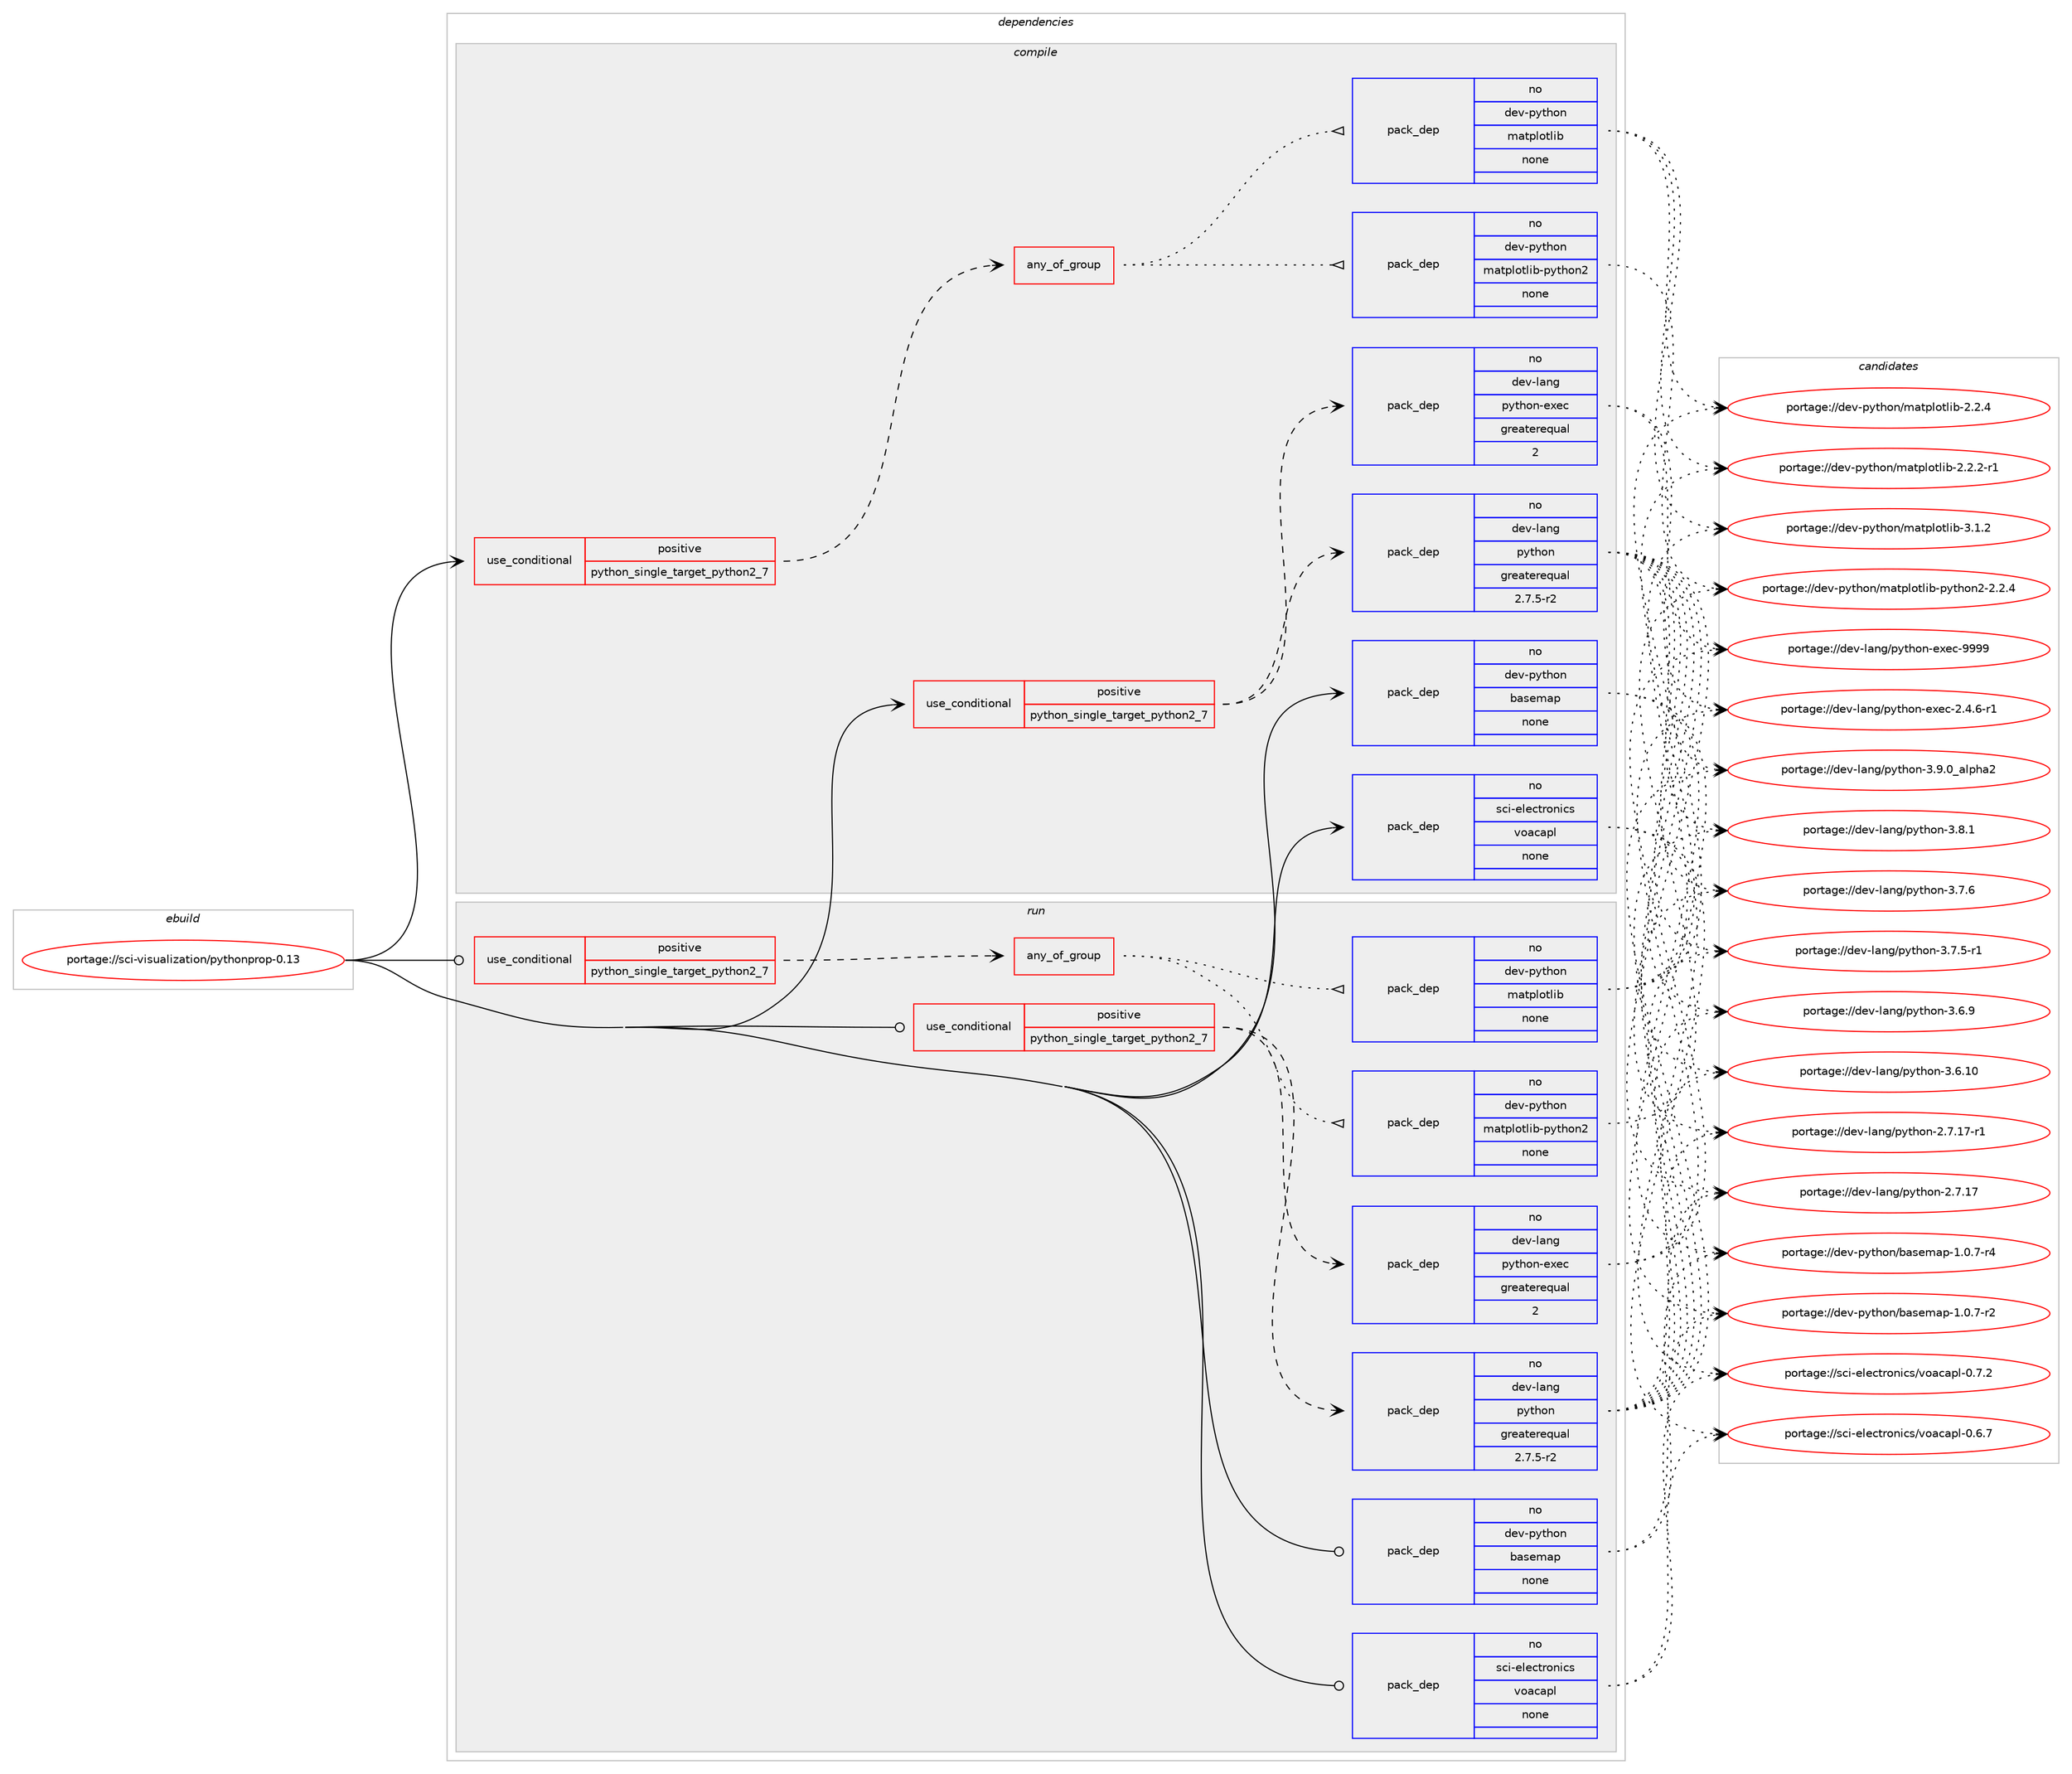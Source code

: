 digraph prolog {

# *************
# Graph options
# *************

newrank=true;
concentrate=true;
compound=true;
graph [rankdir=LR,fontname=Helvetica,fontsize=10,ranksep=1.5];#, ranksep=2.5, nodesep=0.2];
edge  [arrowhead=vee];
node  [fontname=Helvetica,fontsize=10];

# **********
# The ebuild
# **********

subgraph cluster_leftcol {
color=gray;
rank=same;
label=<<i>ebuild</i>>;
id [label="portage://sci-visualization/pythonprop-0.13", color=red, width=4, href="../sci-visualization/pythonprop-0.13.svg"];
}

# ****************
# The dependencies
# ****************

subgraph cluster_midcol {
color=gray;
label=<<i>dependencies</i>>;
subgraph cluster_compile {
fillcolor="#eeeeee";
style=filled;
label=<<i>compile</i>>;
subgraph cond13314 {
dependency71085 [label=<<TABLE BORDER="0" CELLBORDER="1" CELLSPACING="0" CELLPADDING="4"><TR><TD ROWSPAN="3" CELLPADDING="10">use_conditional</TD></TR><TR><TD>positive</TD></TR><TR><TD>python_single_target_python2_7</TD></TR></TABLE>>, shape=none, color=red];
subgraph any1242 {
dependency71086 [label=<<TABLE BORDER="0" CELLBORDER="1" CELLSPACING="0" CELLPADDING="4"><TR><TD CELLPADDING="10">any_of_group</TD></TR></TABLE>>, shape=none, color=red];subgraph pack56456 {
dependency71087 [label=<<TABLE BORDER="0" CELLBORDER="1" CELLSPACING="0" CELLPADDING="4" WIDTH="220"><TR><TD ROWSPAN="6" CELLPADDING="30">pack_dep</TD></TR><TR><TD WIDTH="110">no</TD></TR><TR><TD>dev-python</TD></TR><TR><TD>matplotlib-python2</TD></TR><TR><TD>none</TD></TR><TR><TD></TD></TR></TABLE>>, shape=none, color=blue];
}
dependency71086:e -> dependency71087:w [weight=20,style="dotted",arrowhead="oinv"];
subgraph pack56457 {
dependency71088 [label=<<TABLE BORDER="0" CELLBORDER="1" CELLSPACING="0" CELLPADDING="4" WIDTH="220"><TR><TD ROWSPAN="6" CELLPADDING="30">pack_dep</TD></TR><TR><TD WIDTH="110">no</TD></TR><TR><TD>dev-python</TD></TR><TR><TD>matplotlib</TD></TR><TR><TD>none</TD></TR><TR><TD></TD></TR></TABLE>>, shape=none, color=blue];
}
dependency71086:e -> dependency71088:w [weight=20,style="dotted",arrowhead="oinv"];
}
dependency71085:e -> dependency71086:w [weight=20,style="dashed",arrowhead="vee"];
}
id:e -> dependency71085:w [weight=20,style="solid",arrowhead="vee"];
subgraph cond13315 {
dependency71089 [label=<<TABLE BORDER="0" CELLBORDER="1" CELLSPACING="0" CELLPADDING="4"><TR><TD ROWSPAN="3" CELLPADDING="10">use_conditional</TD></TR><TR><TD>positive</TD></TR><TR><TD>python_single_target_python2_7</TD></TR></TABLE>>, shape=none, color=red];
subgraph pack56458 {
dependency71090 [label=<<TABLE BORDER="0" CELLBORDER="1" CELLSPACING="0" CELLPADDING="4" WIDTH="220"><TR><TD ROWSPAN="6" CELLPADDING="30">pack_dep</TD></TR><TR><TD WIDTH="110">no</TD></TR><TR><TD>dev-lang</TD></TR><TR><TD>python</TD></TR><TR><TD>greaterequal</TD></TR><TR><TD>2.7.5-r2</TD></TR></TABLE>>, shape=none, color=blue];
}
dependency71089:e -> dependency71090:w [weight=20,style="dashed",arrowhead="vee"];
subgraph pack56459 {
dependency71091 [label=<<TABLE BORDER="0" CELLBORDER="1" CELLSPACING="0" CELLPADDING="4" WIDTH="220"><TR><TD ROWSPAN="6" CELLPADDING="30">pack_dep</TD></TR><TR><TD WIDTH="110">no</TD></TR><TR><TD>dev-lang</TD></TR><TR><TD>python-exec</TD></TR><TR><TD>greaterequal</TD></TR><TR><TD>2</TD></TR></TABLE>>, shape=none, color=blue];
}
dependency71089:e -> dependency71091:w [weight=20,style="dashed",arrowhead="vee"];
}
id:e -> dependency71089:w [weight=20,style="solid",arrowhead="vee"];
subgraph pack56460 {
dependency71092 [label=<<TABLE BORDER="0" CELLBORDER="1" CELLSPACING="0" CELLPADDING="4" WIDTH="220"><TR><TD ROWSPAN="6" CELLPADDING="30">pack_dep</TD></TR><TR><TD WIDTH="110">no</TD></TR><TR><TD>dev-python</TD></TR><TR><TD>basemap</TD></TR><TR><TD>none</TD></TR><TR><TD></TD></TR></TABLE>>, shape=none, color=blue];
}
id:e -> dependency71092:w [weight=20,style="solid",arrowhead="vee"];
subgraph pack56461 {
dependency71093 [label=<<TABLE BORDER="0" CELLBORDER="1" CELLSPACING="0" CELLPADDING="4" WIDTH="220"><TR><TD ROWSPAN="6" CELLPADDING="30">pack_dep</TD></TR><TR><TD WIDTH="110">no</TD></TR><TR><TD>sci-electronics</TD></TR><TR><TD>voacapl</TD></TR><TR><TD>none</TD></TR><TR><TD></TD></TR></TABLE>>, shape=none, color=blue];
}
id:e -> dependency71093:w [weight=20,style="solid",arrowhead="vee"];
}
subgraph cluster_compileandrun {
fillcolor="#eeeeee";
style=filled;
label=<<i>compile and run</i>>;
}
subgraph cluster_run {
fillcolor="#eeeeee";
style=filled;
label=<<i>run</i>>;
subgraph cond13316 {
dependency71094 [label=<<TABLE BORDER="0" CELLBORDER="1" CELLSPACING="0" CELLPADDING="4"><TR><TD ROWSPAN="3" CELLPADDING="10">use_conditional</TD></TR><TR><TD>positive</TD></TR><TR><TD>python_single_target_python2_7</TD></TR></TABLE>>, shape=none, color=red];
subgraph any1243 {
dependency71095 [label=<<TABLE BORDER="0" CELLBORDER="1" CELLSPACING="0" CELLPADDING="4"><TR><TD CELLPADDING="10">any_of_group</TD></TR></TABLE>>, shape=none, color=red];subgraph pack56462 {
dependency71096 [label=<<TABLE BORDER="0" CELLBORDER="1" CELLSPACING="0" CELLPADDING="4" WIDTH="220"><TR><TD ROWSPAN="6" CELLPADDING="30">pack_dep</TD></TR><TR><TD WIDTH="110">no</TD></TR><TR><TD>dev-python</TD></TR><TR><TD>matplotlib-python2</TD></TR><TR><TD>none</TD></TR><TR><TD></TD></TR></TABLE>>, shape=none, color=blue];
}
dependency71095:e -> dependency71096:w [weight=20,style="dotted",arrowhead="oinv"];
subgraph pack56463 {
dependency71097 [label=<<TABLE BORDER="0" CELLBORDER="1" CELLSPACING="0" CELLPADDING="4" WIDTH="220"><TR><TD ROWSPAN="6" CELLPADDING="30">pack_dep</TD></TR><TR><TD WIDTH="110">no</TD></TR><TR><TD>dev-python</TD></TR><TR><TD>matplotlib</TD></TR><TR><TD>none</TD></TR><TR><TD></TD></TR></TABLE>>, shape=none, color=blue];
}
dependency71095:e -> dependency71097:w [weight=20,style="dotted",arrowhead="oinv"];
}
dependency71094:e -> dependency71095:w [weight=20,style="dashed",arrowhead="vee"];
}
id:e -> dependency71094:w [weight=20,style="solid",arrowhead="odot"];
subgraph cond13317 {
dependency71098 [label=<<TABLE BORDER="0" CELLBORDER="1" CELLSPACING="0" CELLPADDING="4"><TR><TD ROWSPAN="3" CELLPADDING="10">use_conditional</TD></TR><TR><TD>positive</TD></TR><TR><TD>python_single_target_python2_7</TD></TR></TABLE>>, shape=none, color=red];
subgraph pack56464 {
dependency71099 [label=<<TABLE BORDER="0" CELLBORDER="1" CELLSPACING="0" CELLPADDING="4" WIDTH="220"><TR><TD ROWSPAN="6" CELLPADDING="30">pack_dep</TD></TR><TR><TD WIDTH="110">no</TD></TR><TR><TD>dev-lang</TD></TR><TR><TD>python</TD></TR><TR><TD>greaterequal</TD></TR><TR><TD>2.7.5-r2</TD></TR></TABLE>>, shape=none, color=blue];
}
dependency71098:e -> dependency71099:w [weight=20,style="dashed",arrowhead="vee"];
subgraph pack56465 {
dependency71100 [label=<<TABLE BORDER="0" CELLBORDER="1" CELLSPACING="0" CELLPADDING="4" WIDTH="220"><TR><TD ROWSPAN="6" CELLPADDING="30">pack_dep</TD></TR><TR><TD WIDTH="110">no</TD></TR><TR><TD>dev-lang</TD></TR><TR><TD>python-exec</TD></TR><TR><TD>greaterequal</TD></TR><TR><TD>2</TD></TR></TABLE>>, shape=none, color=blue];
}
dependency71098:e -> dependency71100:w [weight=20,style="dashed",arrowhead="vee"];
}
id:e -> dependency71098:w [weight=20,style="solid",arrowhead="odot"];
subgraph pack56466 {
dependency71101 [label=<<TABLE BORDER="0" CELLBORDER="1" CELLSPACING="0" CELLPADDING="4" WIDTH="220"><TR><TD ROWSPAN="6" CELLPADDING="30">pack_dep</TD></TR><TR><TD WIDTH="110">no</TD></TR><TR><TD>dev-python</TD></TR><TR><TD>basemap</TD></TR><TR><TD>none</TD></TR><TR><TD></TD></TR></TABLE>>, shape=none, color=blue];
}
id:e -> dependency71101:w [weight=20,style="solid",arrowhead="odot"];
subgraph pack56467 {
dependency71102 [label=<<TABLE BORDER="0" CELLBORDER="1" CELLSPACING="0" CELLPADDING="4" WIDTH="220"><TR><TD ROWSPAN="6" CELLPADDING="30">pack_dep</TD></TR><TR><TD WIDTH="110">no</TD></TR><TR><TD>sci-electronics</TD></TR><TR><TD>voacapl</TD></TR><TR><TD>none</TD></TR><TR><TD></TD></TR></TABLE>>, shape=none, color=blue];
}
id:e -> dependency71102:w [weight=20,style="solid",arrowhead="odot"];
}
}

# **************
# The candidates
# **************

subgraph cluster_choices {
rank=same;
color=gray;
label=<<i>candidates</i>>;

subgraph choice56456 {
color=black;
nodesep=1;
choice100101118451121211161041111104710997116112108111116108105984511212111610411111050455046504652 [label="portage://dev-python/matplotlib-python2-2.2.4", color=red, width=4,href="../dev-python/matplotlib-python2-2.2.4.svg"];
dependency71087:e -> choice100101118451121211161041111104710997116112108111116108105984511212111610411111050455046504652:w [style=dotted,weight="100"];
}
subgraph choice56457 {
color=black;
nodesep=1;
choice10010111845112121116104111110471099711611210811111610810598455146494650 [label="portage://dev-python/matplotlib-3.1.2", color=red, width=4,href="../dev-python/matplotlib-3.1.2.svg"];
choice10010111845112121116104111110471099711611210811111610810598455046504652 [label="portage://dev-python/matplotlib-2.2.4", color=red, width=4,href="../dev-python/matplotlib-2.2.4.svg"];
choice100101118451121211161041111104710997116112108111116108105984550465046504511449 [label="portage://dev-python/matplotlib-2.2.2-r1", color=red, width=4,href="../dev-python/matplotlib-2.2.2-r1.svg"];
dependency71088:e -> choice10010111845112121116104111110471099711611210811111610810598455146494650:w [style=dotted,weight="100"];
dependency71088:e -> choice10010111845112121116104111110471099711611210811111610810598455046504652:w [style=dotted,weight="100"];
dependency71088:e -> choice100101118451121211161041111104710997116112108111116108105984550465046504511449:w [style=dotted,weight="100"];
}
subgraph choice56458 {
color=black;
nodesep=1;
choice10010111845108971101034711212111610411111045514657464895971081121049750 [label="portage://dev-lang/python-3.9.0_alpha2", color=red, width=4,href="../dev-lang/python-3.9.0_alpha2.svg"];
choice100101118451089711010347112121116104111110455146564649 [label="portage://dev-lang/python-3.8.1", color=red, width=4,href="../dev-lang/python-3.8.1.svg"];
choice100101118451089711010347112121116104111110455146554654 [label="portage://dev-lang/python-3.7.6", color=red, width=4,href="../dev-lang/python-3.7.6.svg"];
choice1001011184510897110103471121211161041111104551465546534511449 [label="portage://dev-lang/python-3.7.5-r1", color=red, width=4,href="../dev-lang/python-3.7.5-r1.svg"];
choice100101118451089711010347112121116104111110455146544657 [label="portage://dev-lang/python-3.6.9", color=red, width=4,href="../dev-lang/python-3.6.9.svg"];
choice10010111845108971101034711212111610411111045514654464948 [label="portage://dev-lang/python-3.6.10", color=red, width=4,href="../dev-lang/python-3.6.10.svg"];
choice100101118451089711010347112121116104111110455046554649554511449 [label="portage://dev-lang/python-2.7.17-r1", color=red, width=4,href="../dev-lang/python-2.7.17-r1.svg"];
choice10010111845108971101034711212111610411111045504655464955 [label="portage://dev-lang/python-2.7.17", color=red, width=4,href="../dev-lang/python-2.7.17.svg"];
dependency71090:e -> choice10010111845108971101034711212111610411111045514657464895971081121049750:w [style=dotted,weight="100"];
dependency71090:e -> choice100101118451089711010347112121116104111110455146564649:w [style=dotted,weight="100"];
dependency71090:e -> choice100101118451089711010347112121116104111110455146554654:w [style=dotted,weight="100"];
dependency71090:e -> choice1001011184510897110103471121211161041111104551465546534511449:w [style=dotted,weight="100"];
dependency71090:e -> choice100101118451089711010347112121116104111110455146544657:w [style=dotted,weight="100"];
dependency71090:e -> choice10010111845108971101034711212111610411111045514654464948:w [style=dotted,weight="100"];
dependency71090:e -> choice100101118451089711010347112121116104111110455046554649554511449:w [style=dotted,weight="100"];
dependency71090:e -> choice10010111845108971101034711212111610411111045504655464955:w [style=dotted,weight="100"];
}
subgraph choice56459 {
color=black;
nodesep=1;
choice10010111845108971101034711212111610411111045101120101994557575757 [label="portage://dev-lang/python-exec-9999", color=red, width=4,href="../dev-lang/python-exec-9999.svg"];
choice10010111845108971101034711212111610411111045101120101994550465246544511449 [label="portage://dev-lang/python-exec-2.4.6-r1", color=red, width=4,href="../dev-lang/python-exec-2.4.6-r1.svg"];
dependency71091:e -> choice10010111845108971101034711212111610411111045101120101994557575757:w [style=dotted,weight="100"];
dependency71091:e -> choice10010111845108971101034711212111610411111045101120101994550465246544511449:w [style=dotted,weight="100"];
}
subgraph choice56460 {
color=black;
nodesep=1;
choice10010111845112121116104111110479897115101109971124549464846554511452 [label="portage://dev-python/basemap-1.0.7-r4", color=red, width=4,href="../dev-python/basemap-1.0.7-r4.svg"];
choice10010111845112121116104111110479897115101109971124549464846554511450 [label="portage://dev-python/basemap-1.0.7-r2", color=red, width=4,href="../dev-python/basemap-1.0.7-r2.svg"];
dependency71092:e -> choice10010111845112121116104111110479897115101109971124549464846554511452:w [style=dotted,weight="100"];
dependency71092:e -> choice10010111845112121116104111110479897115101109971124549464846554511450:w [style=dotted,weight="100"];
}
subgraph choice56461 {
color=black;
nodesep=1;
choice1159910545101108101991161141111101059911547118111979997112108454846554650 [label="portage://sci-electronics/voacapl-0.7.2", color=red, width=4,href="../sci-electronics/voacapl-0.7.2.svg"];
choice1159910545101108101991161141111101059911547118111979997112108454846544655 [label="portage://sci-electronics/voacapl-0.6.7", color=red, width=4,href="../sci-electronics/voacapl-0.6.7.svg"];
dependency71093:e -> choice1159910545101108101991161141111101059911547118111979997112108454846554650:w [style=dotted,weight="100"];
dependency71093:e -> choice1159910545101108101991161141111101059911547118111979997112108454846544655:w [style=dotted,weight="100"];
}
subgraph choice56462 {
color=black;
nodesep=1;
choice100101118451121211161041111104710997116112108111116108105984511212111610411111050455046504652 [label="portage://dev-python/matplotlib-python2-2.2.4", color=red, width=4,href="../dev-python/matplotlib-python2-2.2.4.svg"];
dependency71096:e -> choice100101118451121211161041111104710997116112108111116108105984511212111610411111050455046504652:w [style=dotted,weight="100"];
}
subgraph choice56463 {
color=black;
nodesep=1;
choice10010111845112121116104111110471099711611210811111610810598455146494650 [label="portage://dev-python/matplotlib-3.1.2", color=red, width=4,href="../dev-python/matplotlib-3.1.2.svg"];
choice10010111845112121116104111110471099711611210811111610810598455046504652 [label="portage://dev-python/matplotlib-2.2.4", color=red, width=4,href="../dev-python/matplotlib-2.2.4.svg"];
choice100101118451121211161041111104710997116112108111116108105984550465046504511449 [label="portage://dev-python/matplotlib-2.2.2-r1", color=red, width=4,href="../dev-python/matplotlib-2.2.2-r1.svg"];
dependency71097:e -> choice10010111845112121116104111110471099711611210811111610810598455146494650:w [style=dotted,weight="100"];
dependency71097:e -> choice10010111845112121116104111110471099711611210811111610810598455046504652:w [style=dotted,weight="100"];
dependency71097:e -> choice100101118451121211161041111104710997116112108111116108105984550465046504511449:w [style=dotted,weight="100"];
}
subgraph choice56464 {
color=black;
nodesep=1;
choice10010111845108971101034711212111610411111045514657464895971081121049750 [label="portage://dev-lang/python-3.9.0_alpha2", color=red, width=4,href="../dev-lang/python-3.9.0_alpha2.svg"];
choice100101118451089711010347112121116104111110455146564649 [label="portage://dev-lang/python-3.8.1", color=red, width=4,href="../dev-lang/python-3.8.1.svg"];
choice100101118451089711010347112121116104111110455146554654 [label="portage://dev-lang/python-3.7.6", color=red, width=4,href="../dev-lang/python-3.7.6.svg"];
choice1001011184510897110103471121211161041111104551465546534511449 [label="portage://dev-lang/python-3.7.5-r1", color=red, width=4,href="../dev-lang/python-3.7.5-r1.svg"];
choice100101118451089711010347112121116104111110455146544657 [label="portage://dev-lang/python-3.6.9", color=red, width=4,href="../dev-lang/python-3.6.9.svg"];
choice10010111845108971101034711212111610411111045514654464948 [label="portage://dev-lang/python-3.6.10", color=red, width=4,href="../dev-lang/python-3.6.10.svg"];
choice100101118451089711010347112121116104111110455046554649554511449 [label="portage://dev-lang/python-2.7.17-r1", color=red, width=4,href="../dev-lang/python-2.7.17-r1.svg"];
choice10010111845108971101034711212111610411111045504655464955 [label="portage://dev-lang/python-2.7.17", color=red, width=4,href="../dev-lang/python-2.7.17.svg"];
dependency71099:e -> choice10010111845108971101034711212111610411111045514657464895971081121049750:w [style=dotted,weight="100"];
dependency71099:e -> choice100101118451089711010347112121116104111110455146564649:w [style=dotted,weight="100"];
dependency71099:e -> choice100101118451089711010347112121116104111110455146554654:w [style=dotted,weight="100"];
dependency71099:e -> choice1001011184510897110103471121211161041111104551465546534511449:w [style=dotted,weight="100"];
dependency71099:e -> choice100101118451089711010347112121116104111110455146544657:w [style=dotted,weight="100"];
dependency71099:e -> choice10010111845108971101034711212111610411111045514654464948:w [style=dotted,weight="100"];
dependency71099:e -> choice100101118451089711010347112121116104111110455046554649554511449:w [style=dotted,weight="100"];
dependency71099:e -> choice10010111845108971101034711212111610411111045504655464955:w [style=dotted,weight="100"];
}
subgraph choice56465 {
color=black;
nodesep=1;
choice10010111845108971101034711212111610411111045101120101994557575757 [label="portage://dev-lang/python-exec-9999", color=red, width=4,href="../dev-lang/python-exec-9999.svg"];
choice10010111845108971101034711212111610411111045101120101994550465246544511449 [label="portage://dev-lang/python-exec-2.4.6-r1", color=red, width=4,href="../dev-lang/python-exec-2.4.6-r1.svg"];
dependency71100:e -> choice10010111845108971101034711212111610411111045101120101994557575757:w [style=dotted,weight="100"];
dependency71100:e -> choice10010111845108971101034711212111610411111045101120101994550465246544511449:w [style=dotted,weight="100"];
}
subgraph choice56466 {
color=black;
nodesep=1;
choice10010111845112121116104111110479897115101109971124549464846554511452 [label="portage://dev-python/basemap-1.0.7-r4", color=red, width=4,href="../dev-python/basemap-1.0.7-r4.svg"];
choice10010111845112121116104111110479897115101109971124549464846554511450 [label="portage://dev-python/basemap-1.0.7-r2", color=red, width=4,href="../dev-python/basemap-1.0.7-r2.svg"];
dependency71101:e -> choice10010111845112121116104111110479897115101109971124549464846554511452:w [style=dotted,weight="100"];
dependency71101:e -> choice10010111845112121116104111110479897115101109971124549464846554511450:w [style=dotted,weight="100"];
}
subgraph choice56467 {
color=black;
nodesep=1;
choice1159910545101108101991161141111101059911547118111979997112108454846554650 [label="portage://sci-electronics/voacapl-0.7.2", color=red, width=4,href="../sci-electronics/voacapl-0.7.2.svg"];
choice1159910545101108101991161141111101059911547118111979997112108454846544655 [label="portage://sci-electronics/voacapl-0.6.7", color=red, width=4,href="../sci-electronics/voacapl-0.6.7.svg"];
dependency71102:e -> choice1159910545101108101991161141111101059911547118111979997112108454846554650:w [style=dotted,weight="100"];
dependency71102:e -> choice1159910545101108101991161141111101059911547118111979997112108454846544655:w [style=dotted,weight="100"];
}
}

}
